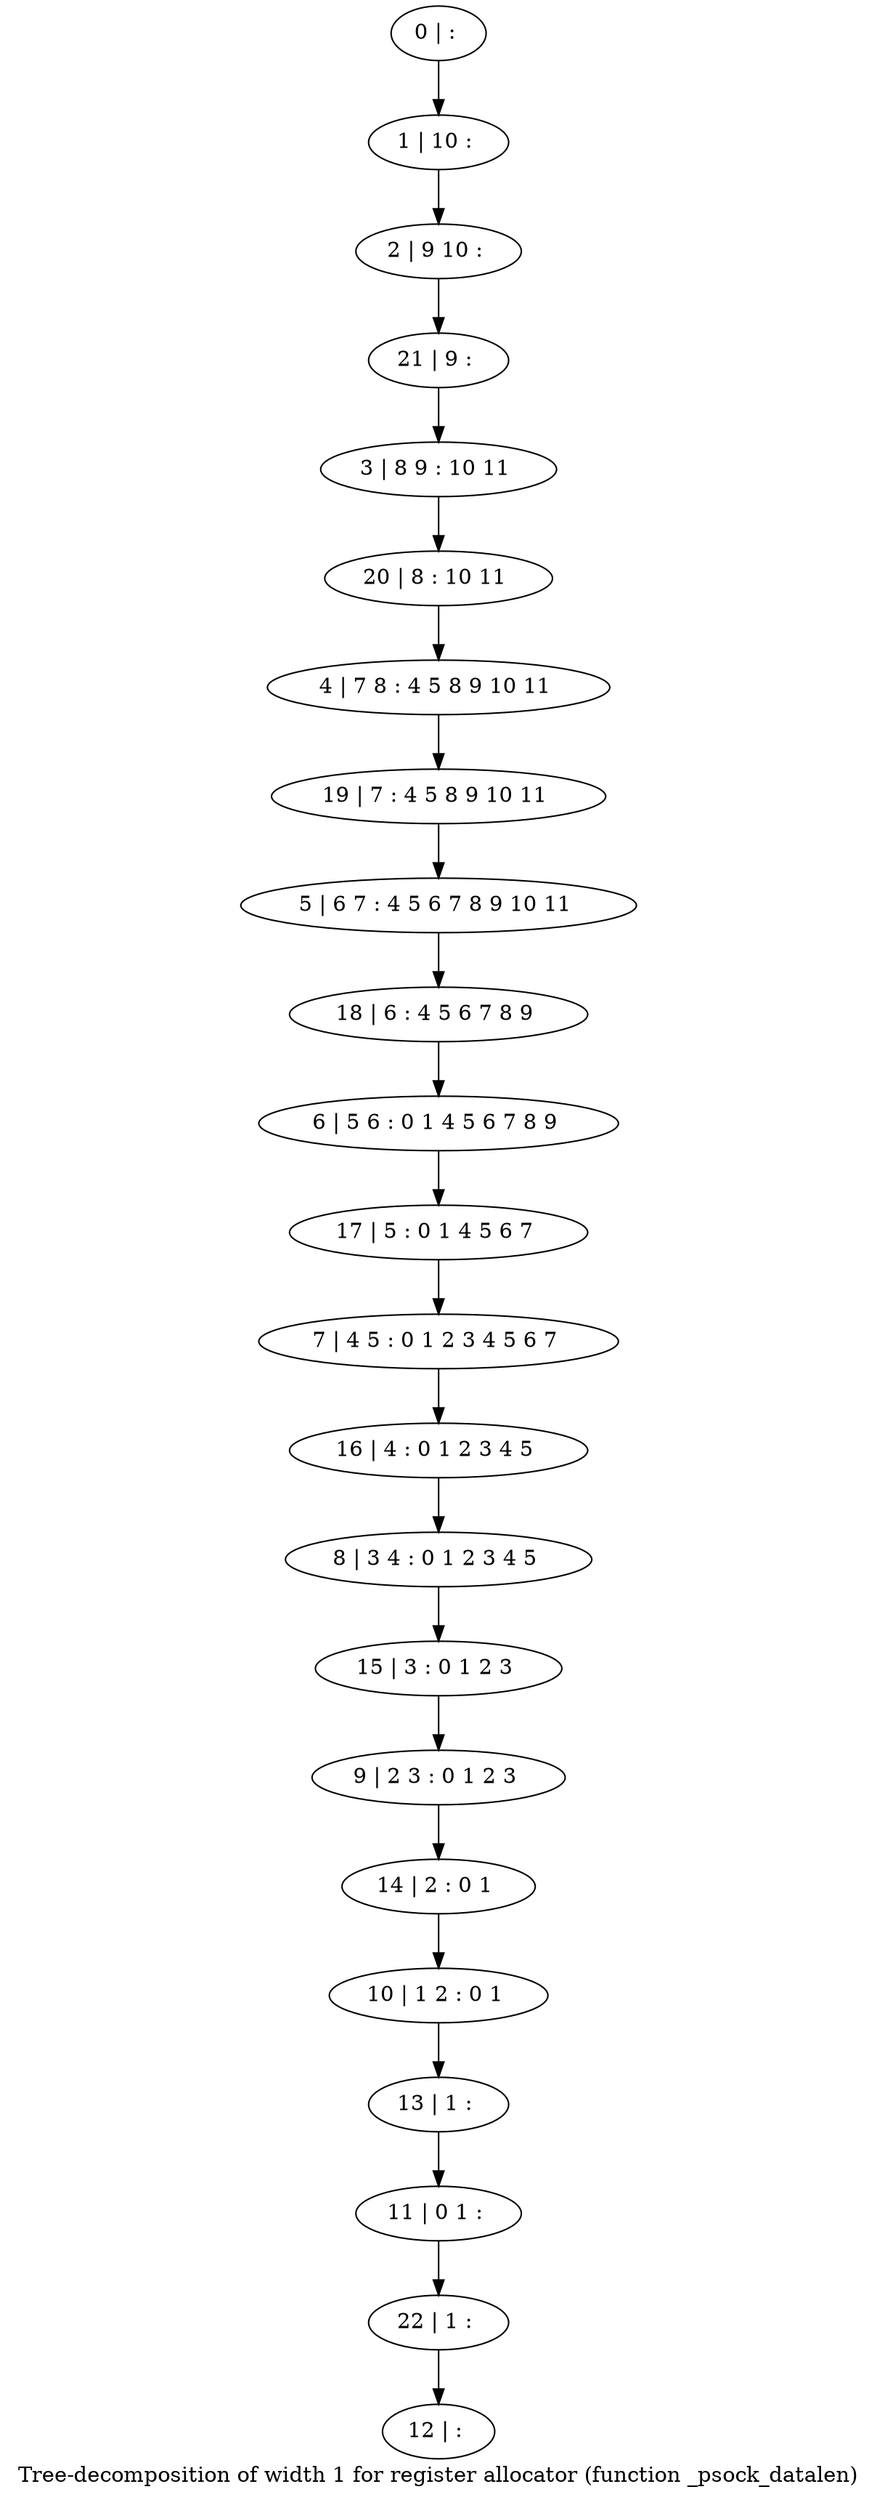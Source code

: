 digraph G {
graph [label="Tree-decomposition of width 1 for register allocator (function _psock_datalen)"]
0[label="0 | : "];
1[label="1 | 10 : "];
2[label="2 | 9 10 : "];
3[label="3 | 8 9 : 10 11 "];
4[label="4 | 7 8 : 4 5 8 9 10 11 "];
5[label="5 | 6 7 : 4 5 6 7 8 9 10 11 "];
6[label="6 | 5 6 : 0 1 4 5 6 7 8 9 "];
7[label="7 | 4 5 : 0 1 2 3 4 5 6 7 "];
8[label="8 | 3 4 : 0 1 2 3 4 5 "];
9[label="9 | 2 3 : 0 1 2 3 "];
10[label="10 | 1 2 : 0 1 "];
11[label="11 | 0 1 : "];
12[label="12 | : "];
13[label="13 | 1 : "];
14[label="14 | 2 : 0 1 "];
15[label="15 | 3 : 0 1 2 3 "];
16[label="16 | 4 : 0 1 2 3 4 5 "];
17[label="17 | 5 : 0 1 4 5 6 7 "];
18[label="18 | 6 : 4 5 6 7 8 9 "];
19[label="19 | 7 : 4 5 8 9 10 11 "];
20[label="20 | 8 : 10 11 "];
21[label="21 | 9 : "];
22[label="22 | 1 : "];
0->1 ;
1->2 ;
13->11 ;
10->13 ;
14->10 ;
9->14 ;
15->9 ;
8->15 ;
16->8 ;
7->16 ;
17->7 ;
6->17 ;
18->6 ;
5->18 ;
19->5 ;
4->19 ;
20->4 ;
3->20 ;
21->3 ;
2->21 ;
22->12 ;
11->22 ;
}
